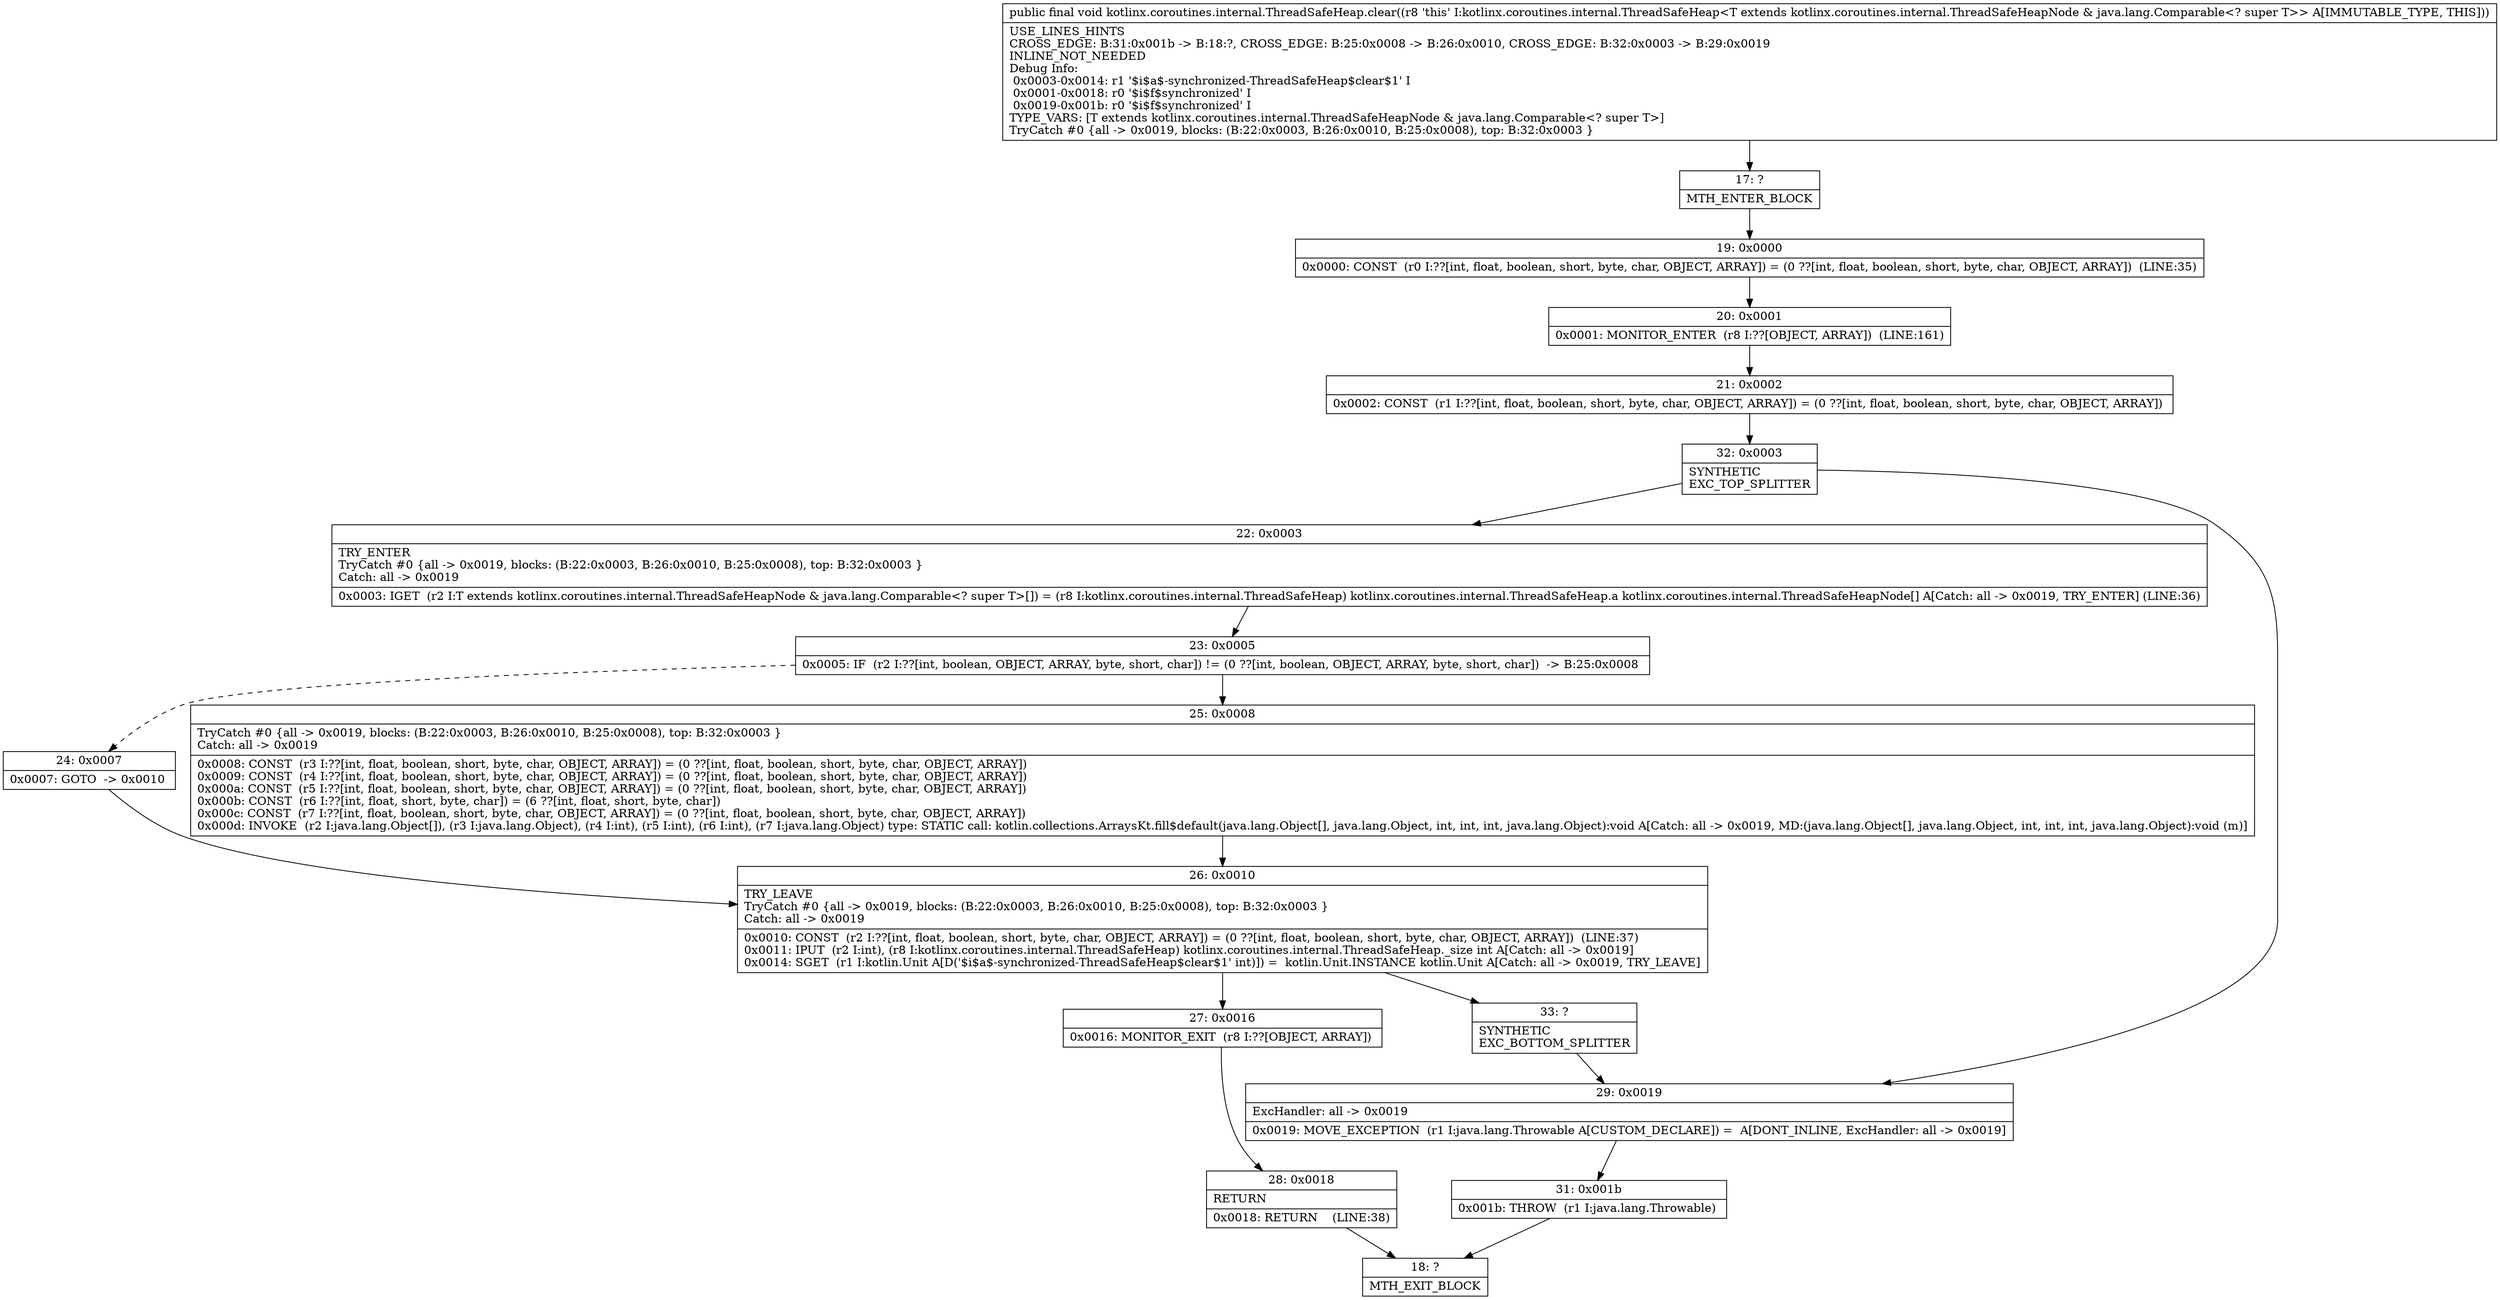 digraph "CFG forkotlinx.coroutines.internal.ThreadSafeHeap.clear()V" {
Node_17 [shape=record,label="{17\:\ ?|MTH_ENTER_BLOCK\l}"];
Node_19 [shape=record,label="{19\:\ 0x0000|0x0000: CONST  (r0 I:??[int, float, boolean, short, byte, char, OBJECT, ARRAY]) = (0 ??[int, float, boolean, short, byte, char, OBJECT, ARRAY])  (LINE:35)\l}"];
Node_20 [shape=record,label="{20\:\ 0x0001|0x0001: MONITOR_ENTER  (r8 I:??[OBJECT, ARRAY])  (LINE:161)\l}"];
Node_21 [shape=record,label="{21\:\ 0x0002|0x0002: CONST  (r1 I:??[int, float, boolean, short, byte, char, OBJECT, ARRAY]) = (0 ??[int, float, boolean, short, byte, char, OBJECT, ARRAY]) \l}"];
Node_32 [shape=record,label="{32\:\ 0x0003|SYNTHETIC\lEXC_TOP_SPLITTER\l}"];
Node_22 [shape=record,label="{22\:\ 0x0003|TRY_ENTER\lTryCatch #0 \{all \-\> 0x0019, blocks: (B:22:0x0003, B:26:0x0010, B:25:0x0008), top: B:32:0x0003 \}\lCatch: all \-\> 0x0019\l|0x0003: IGET  (r2 I:T extends kotlinx.coroutines.internal.ThreadSafeHeapNode & java.lang.Comparable\<? super T\>[]) = (r8 I:kotlinx.coroutines.internal.ThreadSafeHeap) kotlinx.coroutines.internal.ThreadSafeHeap.a kotlinx.coroutines.internal.ThreadSafeHeapNode[] A[Catch: all \-\> 0x0019, TRY_ENTER] (LINE:36)\l}"];
Node_23 [shape=record,label="{23\:\ 0x0005|0x0005: IF  (r2 I:??[int, boolean, OBJECT, ARRAY, byte, short, char]) != (0 ??[int, boolean, OBJECT, ARRAY, byte, short, char])  \-\> B:25:0x0008 \l}"];
Node_24 [shape=record,label="{24\:\ 0x0007|0x0007: GOTO  \-\> 0x0010 \l}"];
Node_26 [shape=record,label="{26\:\ 0x0010|TRY_LEAVE\lTryCatch #0 \{all \-\> 0x0019, blocks: (B:22:0x0003, B:26:0x0010, B:25:0x0008), top: B:32:0x0003 \}\lCatch: all \-\> 0x0019\l|0x0010: CONST  (r2 I:??[int, float, boolean, short, byte, char, OBJECT, ARRAY]) = (0 ??[int, float, boolean, short, byte, char, OBJECT, ARRAY])  (LINE:37)\l0x0011: IPUT  (r2 I:int), (r8 I:kotlinx.coroutines.internal.ThreadSafeHeap) kotlinx.coroutines.internal.ThreadSafeHeap._size int A[Catch: all \-\> 0x0019]\l0x0014: SGET  (r1 I:kotlin.Unit A[D('$i$a$\-synchronized\-ThreadSafeHeap$clear$1' int)]) =  kotlin.Unit.INSTANCE kotlin.Unit A[Catch: all \-\> 0x0019, TRY_LEAVE]\l}"];
Node_27 [shape=record,label="{27\:\ 0x0016|0x0016: MONITOR_EXIT  (r8 I:??[OBJECT, ARRAY]) \l}"];
Node_28 [shape=record,label="{28\:\ 0x0018|RETURN\l|0x0018: RETURN    (LINE:38)\l}"];
Node_18 [shape=record,label="{18\:\ ?|MTH_EXIT_BLOCK\l}"];
Node_33 [shape=record,label="{33\:\ ?|SYNTHETIC\lEXC_BOTTOM_SPLITTER\l}"];
Node_25 [shape=record,label="{25\:\ 0x0008|TryCatch #0 \{all \-\> 0x0019, blocks: (B:22:0x0003, B:26:0x0010, B:25:0x0008), top: B:32:0x0003 \}\lCatch: all \-\> 0x0019\l|0x0008: CONST  (r3 I:??[int, float, boolean, short, byte, char, OBJECT, ARRAY]) = (0 ??[int, float, boolean, short, byte, char, OBJECT, ARRAY]) \l0x0009: CONST  (r4 I:??[int, float, boolean, short, byte, char, OBJECT, ARRAY]) = (0 ??[int, float, boolean, short, byte, char, OBJECT, ARRAY]) \l0x000a: CONST  (r5 I:??[int, float, boolean, short, byte, char, OBJECT, ARRAY]) = (0 ??[int, float, boolean, short, byte, char, OBJECT, ARRAY]) \l0x000b: CONST  (r6 I:??[int, float, short, byte, char]) = (6 ??[int, float, short, byte, char]) \l0x000c: CONST  (r7 I:??[int, float, boolean, short, byte, char, OBJECT, ARRAY]) = (0 ??[int, float, boolean, short, byte, char, OBJECT, ARRAY]) \l0x000d: INVOKE  (r2 I:java.lang.Object[]), (r3 I:java.lang.Object), (r4 I:int), (r5 I:int), (r6 I:int), (r7 I:java.lang.Object) type: STATIC call: kotlin.collections.ArraysKt.fill$default(java.lang.Object[], java.lang.Object, int, int, int, java.lang.Object):void A[Catch: all \-\> 0x0019, MD:(java.lang.Object[], java.lang.Object, int, int, int, java.lang.Object):void (m)]\l}"];
Node_29 [shape=record,label="{29\:\ 0x0019|ExcHandler: all \-\> 0x0019\l|0x0019: MOVE_EXCEPTION  (r1 I:java.lang.Throwable A[CUSTOM_DECLARE]) =  A[DONT_INLINE, ExcHandler: all \-\> 0x0019]\l}"];
Node_31 [shape=record,label="{31\:\ 0x001b|0x001b: THROW  (r1 I:java.lang.Throwable) \l}"];
MethodNode[shape=record,label="{public final void kotlinx.coroutines.internal.ThreadSafeHeap.clear((r8 'this' I:kotlinx.coroutines.internal.ThreadSafeHeap\<T extends kotlinx.coroutines.internal.ThreadSafeHeapNode & java.lang.Comparable\<? super T\>\> A[IMMUTABLE_TYPE, THIS]))  | USE_LINES_HINTS\lCROSS_EDGE: B:31:0x001b \-\> B:18:?, CROSS_EDGE: B:25:0x0008 \-\> B:26:0x0010, CROSS_EDGE: B:32:0x0003 \-\> B:29:0x0019\lINLINE_NOT_NEEDED\lDebug Info:\l  0x0003\-0x0014: r1 '$i$a$\-synchronized\-ThreadSafeHeap$clear$1' I\l  0x0001\-0x0018: r0 '$i$f$synchronized' I\l  0x0019\-0x001b: r0 '$i$f$synchronized' I\lTYPE_VARS: [T extends kotlinx.coroutines.internal.ThreadSafeHeapNode & java.lang.Comparable\<? super T\>]\lTryCatch #0 \{all \-\> 0x0019, blocks: (B:22:0x0003, B:26:0x0010, B:25:0x0008), top: B:32:0x0003 \}\l}"];
MethodNode -> Node_17;Node_17 -> Node_19;
Node_19 -> Node_20;
Node_20 -> Node_21;
Node_21 -> Node_32;
Node_32 -> Node_22;
Node_32 -> Node_29;
Node_22 -> Node_23;
Node_23 -> Node_24[style=dashed];
Node_23 -> Node_25;
Node_24 -> Node_26;
Node_26 -> Node_27;
Node_26 -> Node_33;
Node_27 -> Node_28;
Node_28 -> Node_18;
Node_33 -> Node_29;
Node_25 -> Node_26;
Node_29 -> Node_31;
Node_31 -> Node_18;
}

